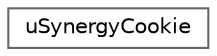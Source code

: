digraph "类继承关系图"
{
 // LATEX_PDF_SIZE
  bgcolor="transparent";
  edge [fontname=Helvetica,fontsize=10,labelfontname=Helvetica,labelfontsize=10];
  node [fontname=Helvetica,fontsize=10,shape=box,height=0.2,width=0.4];
  rankdir="LR";
  Node0 [id="Node000000",label="uSynergyCookie",height=0.2,width=0.4,color="grey40", fillcolor="white", style="filled",URL="$structu_synergy_cookie.html",tooltip="User context type"];
}
